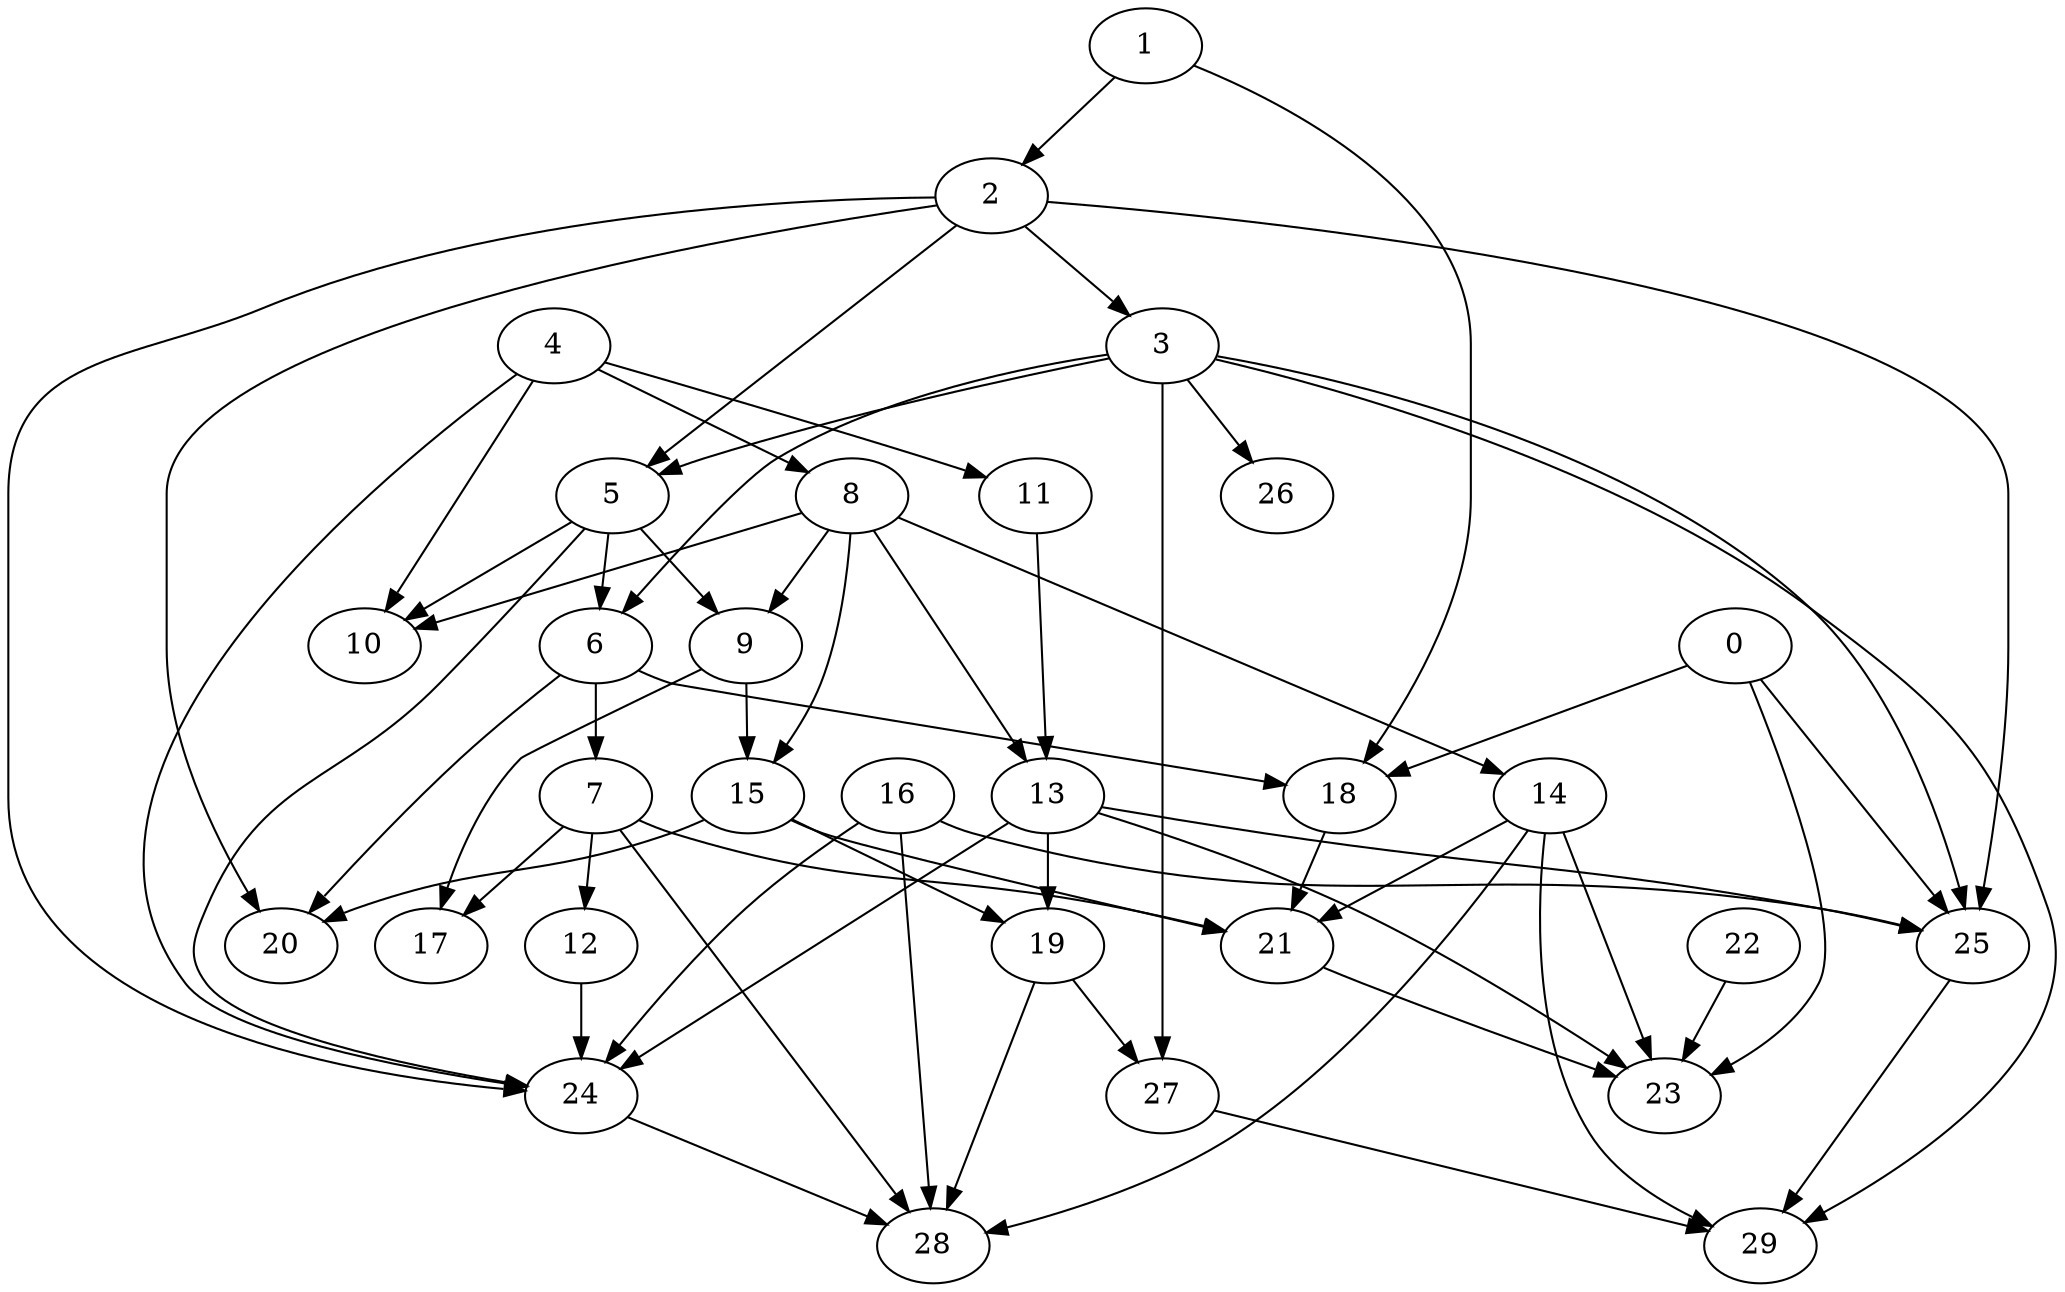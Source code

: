 digraph "Random_Nodes_30_Density_2.07_CCR_0.10_WeightType_Random" {
	graph ["Duplicate states"=0,
		GraphType=Random,
		"Max states in OPEN"=0,
		Modes="120000ms; topo-ordered tasks, ; Pruning: task equivalence, fixed order ready list, ; F-value: ; Optimisation: best schedule length (\
SL) optimisation on equal, ",
		NumberOfTasks=30,
		"Pruned using list schedule length"=2253320,
		"States removed from OPEN"=0,
		TargetSystem="Homogeneous-2",
		"Time to schedule (ms)"=16896,
		"Total idle time"=4,
		"Total schedule length"=1964,
		"Total sequential time"=3912,
		"Total states created"=95020795
	];
	1	["Finish time"=255,
		Processor=0,
		"Start time"=170,
		Weight=85];
	2	["Finish time"=447,
		Processor=0,
		"Start time"=255,
		Weight=192];
	1 -> 2	[Weight=10];
	18	["Finish time"=1323,
		Processor=0,
		"Start time"=1195,
		Weight=128];
	1 -> 18	[Weight=9];
	3	["Finish time"=639,
		Processor=0,
		"Start time"=447,
		Weight=192];
	2 -> 3	[Weight=3];
	5	["Finish time"=703,
		Processor=0,
		"Start time"=639,
		Weight=64];
	2 -> 5	[Weight=5];
	24	["Finish time"=1802,
		Processor=1,
		"Start time"=1588,
		Weight=214];
	2 -> 24	[Weight=4];
	25	["Finish time"=942,
		Processor=1,
		"Start time"=899,
		Weight=43];
	2 -> 25	[Weight=5];
	20	["Finish time"=1387,
		Processor=0,
		"Start time"=1323,
		Weight=64];
	2 -> 20	[Weight=10];
	3 -> 5	[Weight=10];
	6	["Finish time"=1049,
		Processor=1,
		"Start time"=942,
		Weight=107];
	3 -> 6	[Weight=8];
	27	["Finish time"=1900,
		Processor=0,
		"Start time"=1729,
		Weight=171];
	3 -> 27	[Weight=5];
	26	["Finish time"=792,
		Processor=1,
		"Start time"=642,
		Weight=150];
	3 -> 26	[Weight=3];
	3 -> 25	[Weight=6];
	29	["Finish time"=1964,
		Processor=0,
		"Start time"=1900,
		Weight=64];
	3 -> 29	[Weight=3];
	4	["Finish time"=150,
		Processor=1,
		"Start time"=43,
		Weight=107];
	8	["Finish time"=428,
		Processor=1,
		"Start time"=321,
		Weight=107];
	4 -> 8	[Weight=3];
	11	["Finish time"=321,
		Processor=1,
		"Start time"=150,
		Weight=171];
	4 -> 11	[Weight=10];
	4 -> 24	[Weight=2];
	10	["Finish time"=1195,
		Processor=0,
		"Start time"=1024,
		Weight=171];
	4 -> 10	[Weight=3];
	9	["Finish time"=810,
		Processor=0,
		"Start time"=703,
		Weight=107];
	8 -> 9	[Weight=3];
	15	["Finish time"=1024,
		Processor=0,
		"Start time"=810,
		Weight=214];
	8 -> 15	[Weight=10];
	13	["Finish time"=899,
		Processor=1,
		"Start time"=792,
		Weight=107];
	8 -> 13	[Weight=9];
	14	["Finish time"=642,
		Processor=1,
		"Start time"=428,
		Weight=214];
	8 -> 14	[Weight=8];
	8 -> 10	[Weight=7];
	5 -> 9	[Weight=6];
	5 -> 6	[Weight=7];
	5 -> 24	[Weight=10];
	5 -> 10	[Weight=9];
	9 -> 15	[Weight=2];
	17	["Finish time"=1729,
		Processor=0,
		"Start time"=1515,
		Weight=214];
	9 -> 17	[Weight=2];
	7	["Finish time"=1327,
		Processor=1,
		"Start time"=1220,
		Weight=107];
	6 -> 7	[Weight=9];
	6 -> 18	[Weight=6];
	6 -> 20	[Weight=2];
	11 -> 13	[Weight=2];
	19	["Finish time"=1220,
		Processor=1,
		"Start time"=1049,
		Weight=171];
	15 -> 19	[Weight=7];
	21	["Finish time"=1545,
		Processor=1,
		"Start time"=1331,
		Weight=214];
	15 -> 21	[Weight=9];
	15 -> 20	[Weight=7];
	12	["Finish time"=1515,
		Processor=0,
		"Start time"=1387,
		Weight=128];
	7 -> 12	[Weight=10];
	7 -> 21	[Weight=5];
	7 -> 17	[Weight=4];
	28	["Finish time"=1952,
		Processor=1,
		"Start time"=1802,
		Weight=150];
	7 -> 28	[Weight=6];
	13 -> 19	[Weight=10];
	13 -> 24	[Weight=3];
	13 -> 25	[Weight=10];
	23	["Finish time"=1588,
		Processor=1,
		"Start time"=1545,
		Weight=43];
	13 -> 23	[Weight=7];
	12 -> 24	[Weight=2];
	14 -> 21	[Weight=8];
	14 -> 28	[Weight=4];
	14 -> 29	[Weight=10];
	14 -> 23	[Weight=6];
	16	["Finish time"=170,
		Processor=0,
		"Start time"=85,
		Weight=85];
	16 -> 24	[Weight=6];
	16 -> 28	[Weight=7];
	16 -> 25	[Weight=10];
	0	["Finish time"=43,
		Processor=1,
		"Start time"=0,
		Weight=43];
	0 -> 18	[Weight=6];
	0 -> 25	[Weight=10];
	0 -> 23	[Weight=10];
	19 -> 27	[Weight=8];
	19 -> 28	[Weight=5];
	18 -> 21	[Weight=8];
	24 -> 28	[Weight=3];
	21 -> 23	[Weight=3];
	27 -> 29	[Weight=5];
	22	["Finish time"=85,
		Processor=0,
		"Start time"=0,
		Weight=85];
	22 -> 23	[Weight=7];
	25 -> 29	[Weight=4];
}
